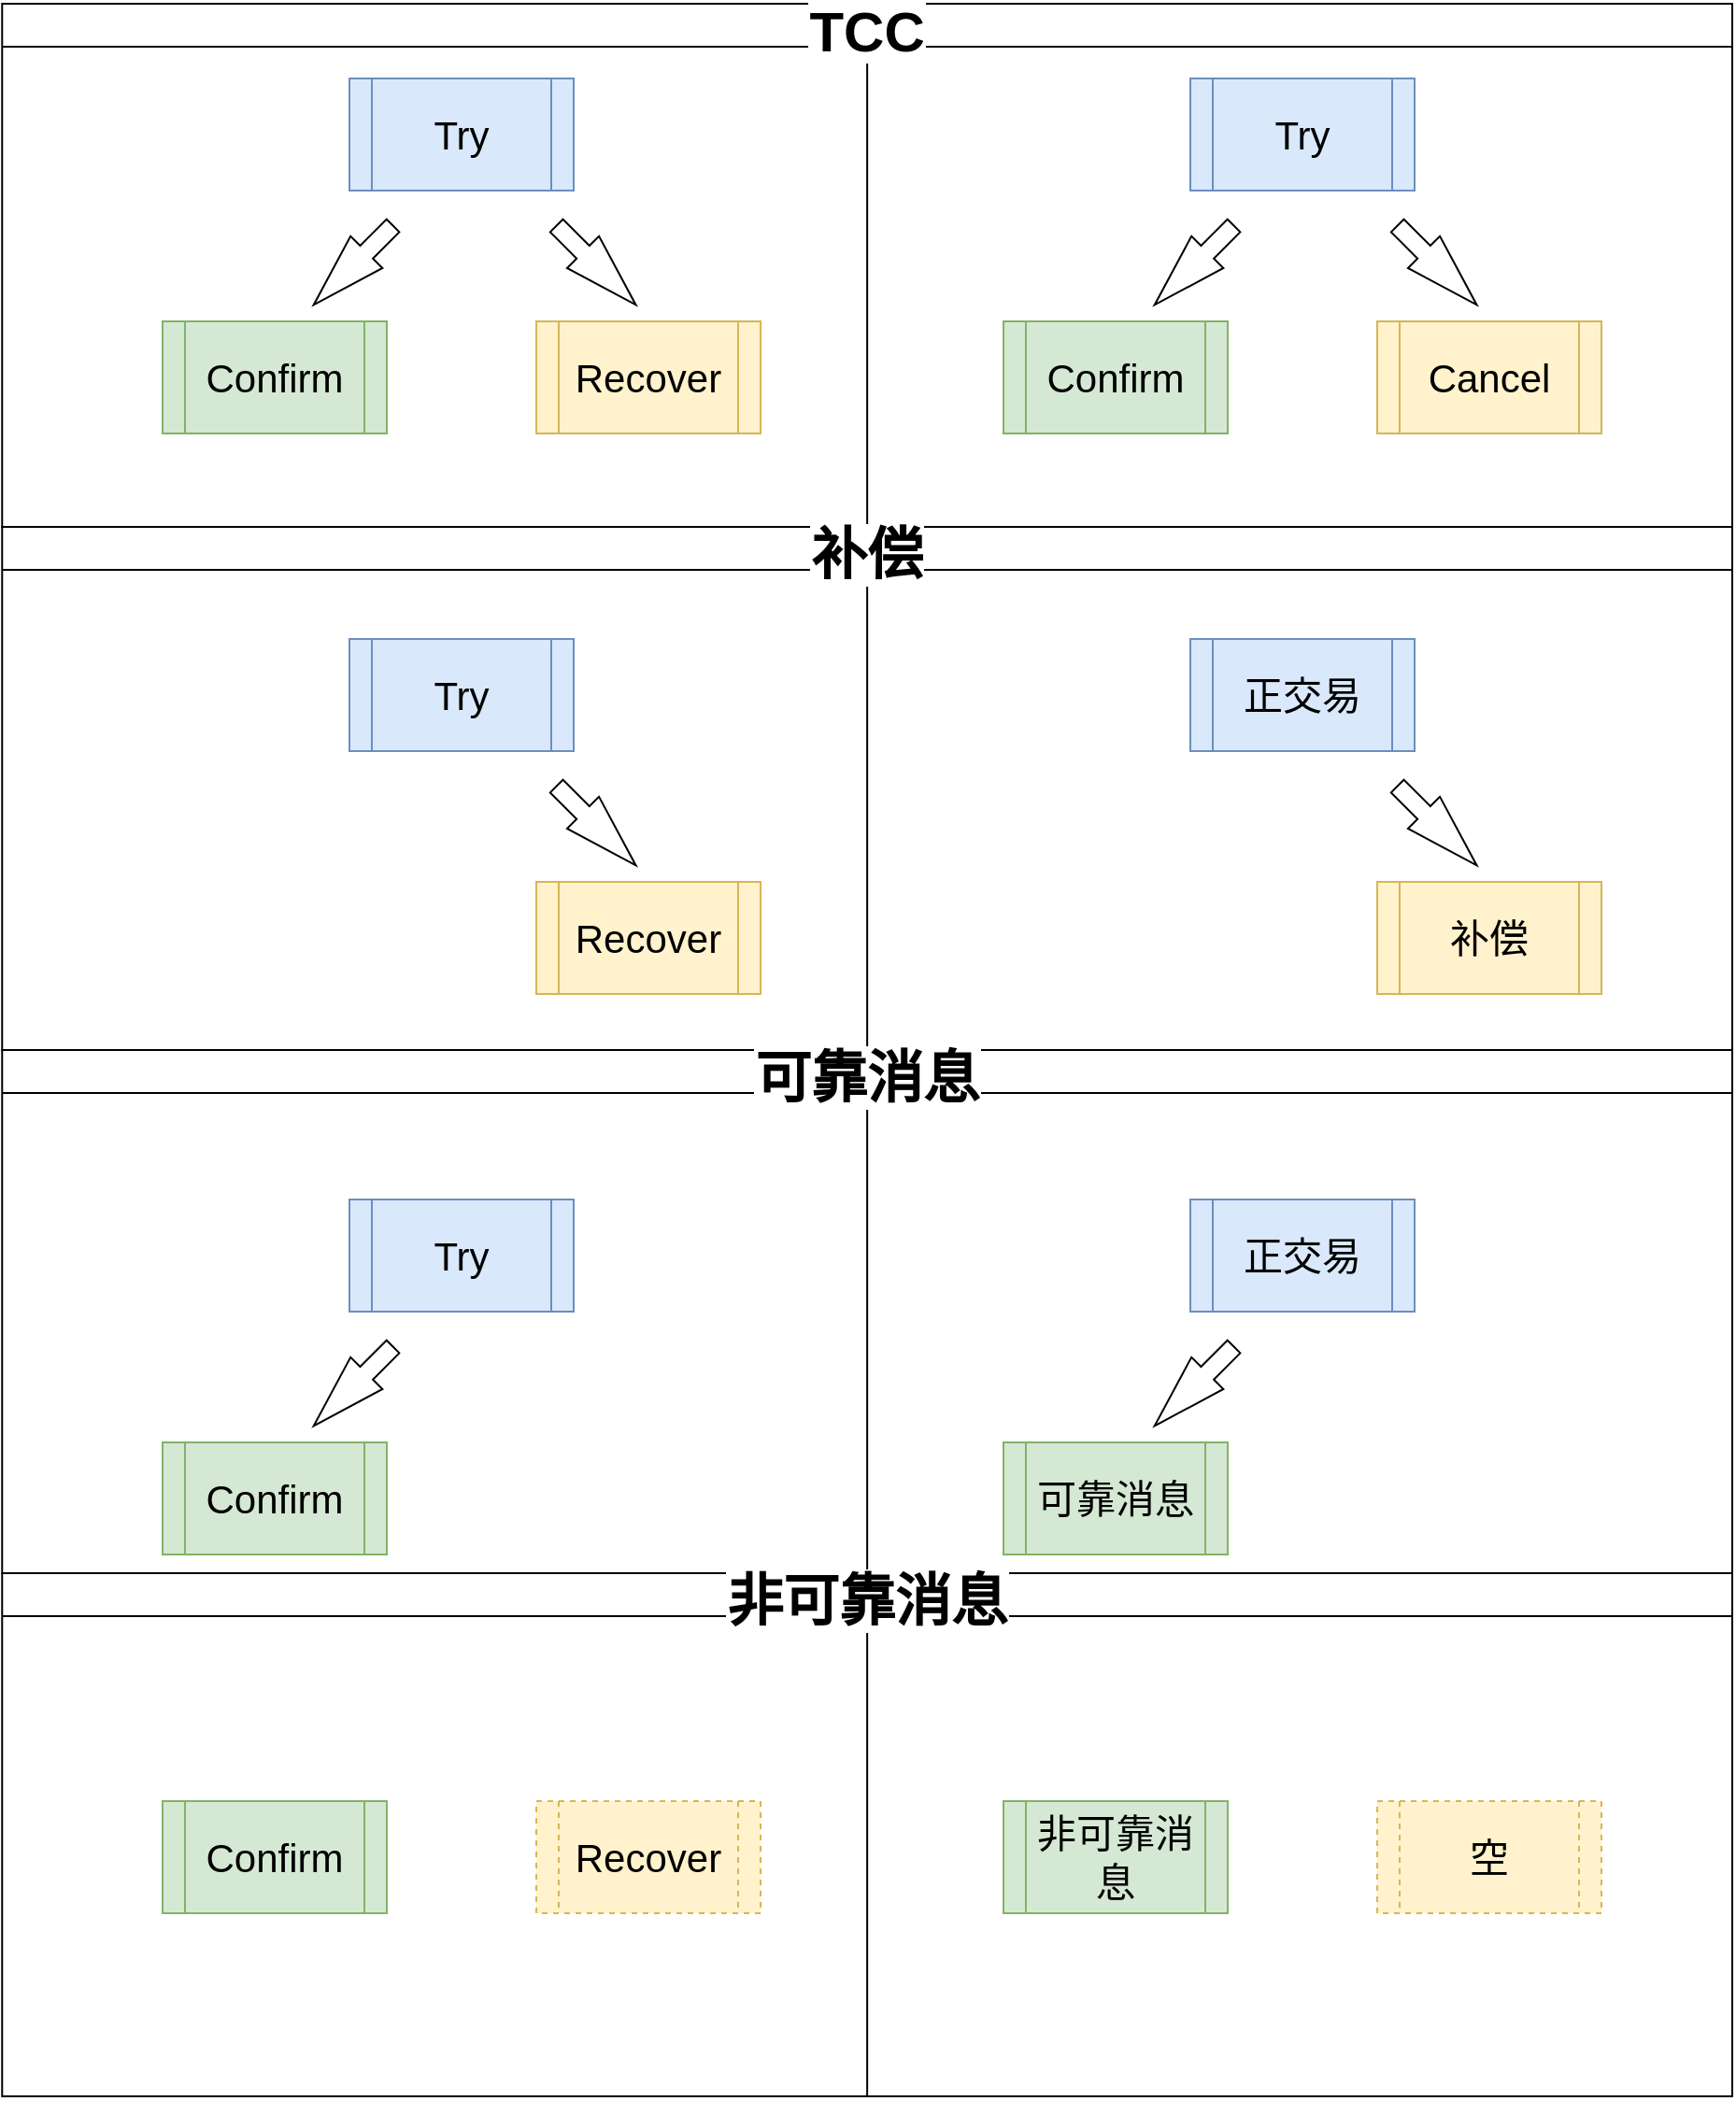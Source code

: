 <mxfile version="17.4.2" type="device"><diagram id="zTIIxUhYXSWYlRi_yCbl" name="第 1 页"><mxGraphModel dx="1102" dy="757" grid="1" gridSize="10" guides="1" tooltips="1" connect="1" arrows="1" fold="1" page="1" pageScale="1" pageWidth="827" pageHeight="1169" math="0" shadow="0"><root><mxCell id="0"/><mxCell id="1" parent="0"/><mxCell id="sZCnc93Pz8WrJHhdo7SF-46" value="" style="endArrow=none;html=1;rounded=0;fontSize=30;entryX=0.5;entryY=0;entryDx=0;entryDy=0;exitX=0.5;exitY=1;exitDx=0;exitDy=0;" parent="1" source="sZCnc93Pz8WrJHhdo7SF-45" target="sZCnc93Pz8WrJHhdo7SF-42" edge="1"><mxGeometry width="50" height="50" relative="1" as="geometry"><mxPoint x="540" y="200" as="sourcePoint"/><mxPoint x="500" y="340" as="targetPoint"/></mxGeometry></mxCell><mxCell id="sZCnc93Pz8WrJHhdo7SF-1" value="Try" style="shape=process;whiteSpace=wrap;html=1;backgroundOutline=1;fontSize=21;fillColor=#dae8fc;strokeColor=#6c8ebf;" parent="1" vertex="1"><mxGeometry x="240" y="170" width="120" height="60" as="geometry"/></mxCell><mxCell id="sZCnc93Pz8WrJHhdo7SF-2" value="Confirm" style="shape=process;whiteSpace=wrap;html=1;backgroundOutline=1;fontSize=21;fillColor=#d5e8d4;strokeColor=#82b366;" parent="1" vertex="1"><mxGeometry x="140" y="300" width="120" height="60" as="geometry"/></mxCell><mxCell id="sZCnc93Pz8WrJHhdo7SF-3" value="Recover" style="shape=process;whiteSpace=wrap;html=1;backgroundOutline=1;fontSize=21;fillColor=#fff2cc;strokeColor=#d6b656;" parent="1" vertex="1"><mxGeometry x="340" y="300" width="120" height="60" as="geometry"/></mxCell><mxCell id="sZCnc93Pz8WrJHhdo7SF-4" value="" style="html=1;shadow=0;dashed=0;align=center;verticalAlign=middle;shape=mxgraph.arrows2.arrow;dy=0.6;dx=40;direction=south;notch=0;fontSize=21;rotation=-45;" parent="1" vertex="1"><mxGeometry x="360" y="240" width="24.14" height="60" as="geometry"/></mxCell><mxCell id="sZCnc93Pz8WrJHhdo7SF-5" value="" style="html=1;shadow=0;dashed=0;align=center;verticalAlign=middle;shape=mxgraph.arrows2.arrow;dy=0.6;dx=40;direction=south;notch=0;fontSize=21;rotation=45;" parent="1" vertex="1"><mxGeometry x="230" y="240" width="24.14" height="60" as="geometry"/></mxCell><mxCell id="sZCnc93Pz8WrJHhdo7SF-6" value="Try" style="shape=process;whiteSpace=wrap;html=1;backgroundOutline=1;fontSize=21;fillColor=#dae8fc;strokeColor=#6c8ebf;" parent="1" vertex="1"><mxGeometry x="240" y="470" width="120" height="60" as="geometry"/></mxCell><mxCell id="sZCnc93Pz8WrJHhdo7SF-8" value="Recover" style="shape=process;whiteSpace=wrap;html=1;backgroundOutline=1;fontSize=21;fillColor=#fff2cc;strokeColor=#d6b656;" parent="1" vertex="1"><mxGeometry x="340" y="600" width="120" height="60" as="geometry"/></mxCell><mxCell id="sZCnc93Pz8WrJHhdo7SF-9" value="" style="html=1;shadow=0;dashed=0;align=center;verticalAlign=middle;shape=mxgraph.arrows2.arrow;dy=0.6;dx=40;direction=south;notch=0;fontSize=21;rotation=-45;" parent="1" vertex="1"><mxGeometry x="360" y="540" width="24.14" height="60" as="geometry"/></mxCell><mxCell id="sZCnc93Pz8WrJHhdo7SF-11" value="Try" style="shape=process;whiteSpace=wrap;html=1;backgroundOutline=1;fontSize=21;fillColor=#dae8fc;strokeColor=#6c8ebf;" parent="1" vertex="1"><mxGeometry x="240" y="770" width="120" height="60" as="geometry"/></mxCell><mxCell id="sZCnc93Pz8WrJHhdo7SF-12" value="Confirm" style="shape=process;whiteSpace=wrap;html=1;backgroundOutline=1;fontSize=21;fillColor=#d5e8d4;strokeColor=#82b366;" parent="1" vertex="1"><mxGeometry x="140" y="900" width="120" height="60" as="geometry"/></mxCell><mxCell id="sZCnc93Pz8WrJHhdo7SF-15" value="" style="html=1;shadow=0;dashed=0;align=center;verticalAlign=middle;shape=mxgraph.arrows2.arrow;dy=0.6;dx=40;direction=south;notch=0;fontSize=21;rotation=45;" parent="1" vertex="1"><mxGeometry x="230" y="840" width="24.14" height="60" as="geometry"/></mxCell><mxCell id="sZCnc93Pz8WrJHhdo7SF-17" value="Confirm" style="shape=process;whiteSpace=wrap;html=1;backgroundOutline=1;fontSize=21;fillColor=#d5e8d4;strokeColor=#82b366;" parent="1" vertex="1"><mxGeometry x="140" y="1092" width="120" height="60" as="geometry"/></mxCell><mxCell id="sZCnc93Pz8WrJHhdo7SF-18" value="Recover" style="shape=process;whiteSpace=wrap;html=1;backgroundOutline=1;fontSize=21;fillColor=#fff2cc;strokeColor=#d6b656;dashed=1;" parent="1" vertex="1"><mxGeometry x="340" y="1092" width="120" height="60" as="geometry"/></mxCell><mxCell id="sZCnc93Pz8WrJHhdo7SF-21" value="Try" style="shape=process;whiteSpace=wrap;html=1;backgroundOutline=1;fontSize=21;fillColor=#dae8fc;strokeColor=#6c8ebf;" parent="1" vertex="1"><mxGeometry x="690" y="170" width="120" height="60" as="geometry"/></mxCell><mxCell id="sZCnc93Pz8WrJHhdo7SF-22" value="Confirm" style="shape=process;whiteSpace=wrap;html=1;backgroundOutline=1;fontSize=21;fillColor=#d5e8d4;strokeColor=#82b366;" parent="1" vertex="1"><mxGeometry x="590" y="300" width="120" height="60" as="geometry"/></mxCell><mxCell id="sZCnc93Pz8WrJHhdo7SF-23" value="Cancel" style="shape=process;whiteSpace=wrap;html=1;backgroundOutline=1;fontSize=21;fillColor=#fff2cc;strokeColor=#d6b656;" parent="1" vertex="1"><mxGeometry x="790" y="300" width="120" height="60" as="geometry"/></mxCell><mxCell id="sZCnc93Pz8WrJHhdo7SF-24" value="" style="html=1;shadow=0;dashed=0;align=center;verticalAlign=middle;shape=mxgraph.arrows2.arrow;dy=0.6;dx=40;direction=south;notch=0;fontSize=21;rotation=-45;" parent="1" vertex="1"><mxGeometry x="810" y="240" width="24.14" height="60" as="geometry"/></mxCell><mxCell id="sZCnc93Pz8WrJHhdo7SF-25" value="" style="html=1;shadow=0;dashed=0;align=center;verticalAlign=middle;shape=mxgraph.arrows2.arrow;dy=0.6;dx=40;direction=south;notch=0;fontSize=21;rotation=45;" parent="1" vertex="1"><mxGeometry x="680" y="240" width="24.14" height="60" as="geometry"/></mxCell><mxCell id="sZCnc93Pz8WrJHhdo7SF-26" value="正交易" style="shape=process;whiteSpace=wrap;html=1;backgroundOutline=1;fontSize=21;fillColor=#dae8fc;strokeColor=#6c8ebf;" parent="1" vertex="1"><mxGeometry x="690" y="470" width="120" height="60" as="geometry"/></mxCell><mxCell id="sZCnc93Pz8WrJHhdo7SF-28" value="补偿" style="shape=process;whiteSpace=wrap;html=1;backgroundOutline=1;fontSize=21;fillColor=#fff2cc;strokeColor=#d6b656;" parent="1" vertex="1"><mxGeometry x="790" y="600" width="120" height="60" as="geometry"/></mxCell><mxCell id="sZCnc93Pz8WrJHhdo7SF-29" value="" style="html=1;shadow=0;dashed=0;align=center;verticalAlign=middle;shape=mxgraph.arrows2.arrow;dy=0.6;dx=40;direction=south;notch=0;fontSize=21;rotation=-45;" parent="1" vertex="1"><mxGeometry x="810" y="540" width="24.14" height="60" as="geometry"/></mxCell><mxCell id="sZCnc93Pz8WrJHhdo7SF-31" value="正交易" style="shape=process;whiteSpace=wrap;html=1;backgroundOutline=1;fontSize=21;fillColor=#dae8fc;strokeColor=#6c8ebf;" parent="1" vertex="1"><mxGeometry x="690" y="770" width="120" height="60" as="geometry"/></mxCell><mxCell id="sZCnc93Pz8WrJHhdo7SF-32" value="可靠消息" style="shape=process;whiteSpace=wrap;html=1;backgroundOutline=1;fontSize=21;fillColor=#d5e8d4;strokeColor=#82b366;" parent="1" vertex="1"><mxGeometry x="590" y="900" width="120" height="60" as="geometry"/></mxCell><mxCell id="sZCnc93Pz8WrJHhdo7SF-35" value="" style="html=1;shadow=0;dashed=0;align=center;verticalAlign=middle;shape=mxgraph.arrows2.arrow;dy=0.6;dx=40;direction=south;notch=0;fontSize=21;rotation=45;" parent="1" vertex="1"><mxGeometry x="680" y="840" width="24.14" height="60" as="geometry"/></mxCell><mxCell id="sZCnc93Pz8WrJHhdo7SF-37" value="非可靠消息" style="shape=process;whiteSpace=wrap;html=1;backgroundOutline=1;fontSize=21;fillColor=#d5e8d4;strokeColor=#82b366;" parent="1" vertex="1"><mxGeometry x="590" y="1092" width="120" height="60" as="geometry"/></mxCell><mxCell id="sZCnc93Pz8WrJHhdo7SF-38" value="空" style="shape=process;whiteSpace=wrap;html=1;backgroundOutline=1;fontSize=21;fillColor=#fff2cc;strokeColor=#d6b656;dashed=1;" parent="1" vertex="1"><mxGeometry x="790" y="1092" width="120" height="60" as="geometry"/></mxCell><mxCell id="sZCnc93Pz8WrJHhdo7SF-42" value="TCC" style="swimlane;horizontal=1;fontSize=30;align=center;labelBackgroundColor=#FFFFFF;" parent="1" vertex="1"><mxGeometry x="54.14" y="130" width="925.86" height="280" as="geometry"/></mxCell><mxCell id="sZCnc93Pz8WrJHhdo7SF-43" value="补偿" style="swimlane;horizontal=1;fontSize=30;align=center;labelBackgroundColor=#FFFFFF;startSize=23;" parent="1" vertex="1"><mxGeometry x="54.14" y="410" width="925.86" height="280" as="geometry"/></mxCell><mxCell id="sZCnc93Pz8WrJHhdo7SF-44" value="可靠消息" style="swimlane;horizontal=1;fontSize=30;align=center;labelBackgroundColor=#FFFFFF;startSize=23;" parent="1" vertex="1"><mxGeometry x="54.14" y="690" width="925.86" height="280" as="geometry"/></mxCell><mxCell id="sZCnc93Pz8WrJHhdo7SF-45" value="非可靠消息" style="swimlane;horizontal=1;fontSize=30;align=center;labelBackgroundColor=#FFFFFF;startSize=23;" parent="1" vertex="1"><mxGeometry x="54.14" y="970" width="925.86" height="280" as="geometry"/></mxCell></root></mxGraphModel></diagram></mxfile>